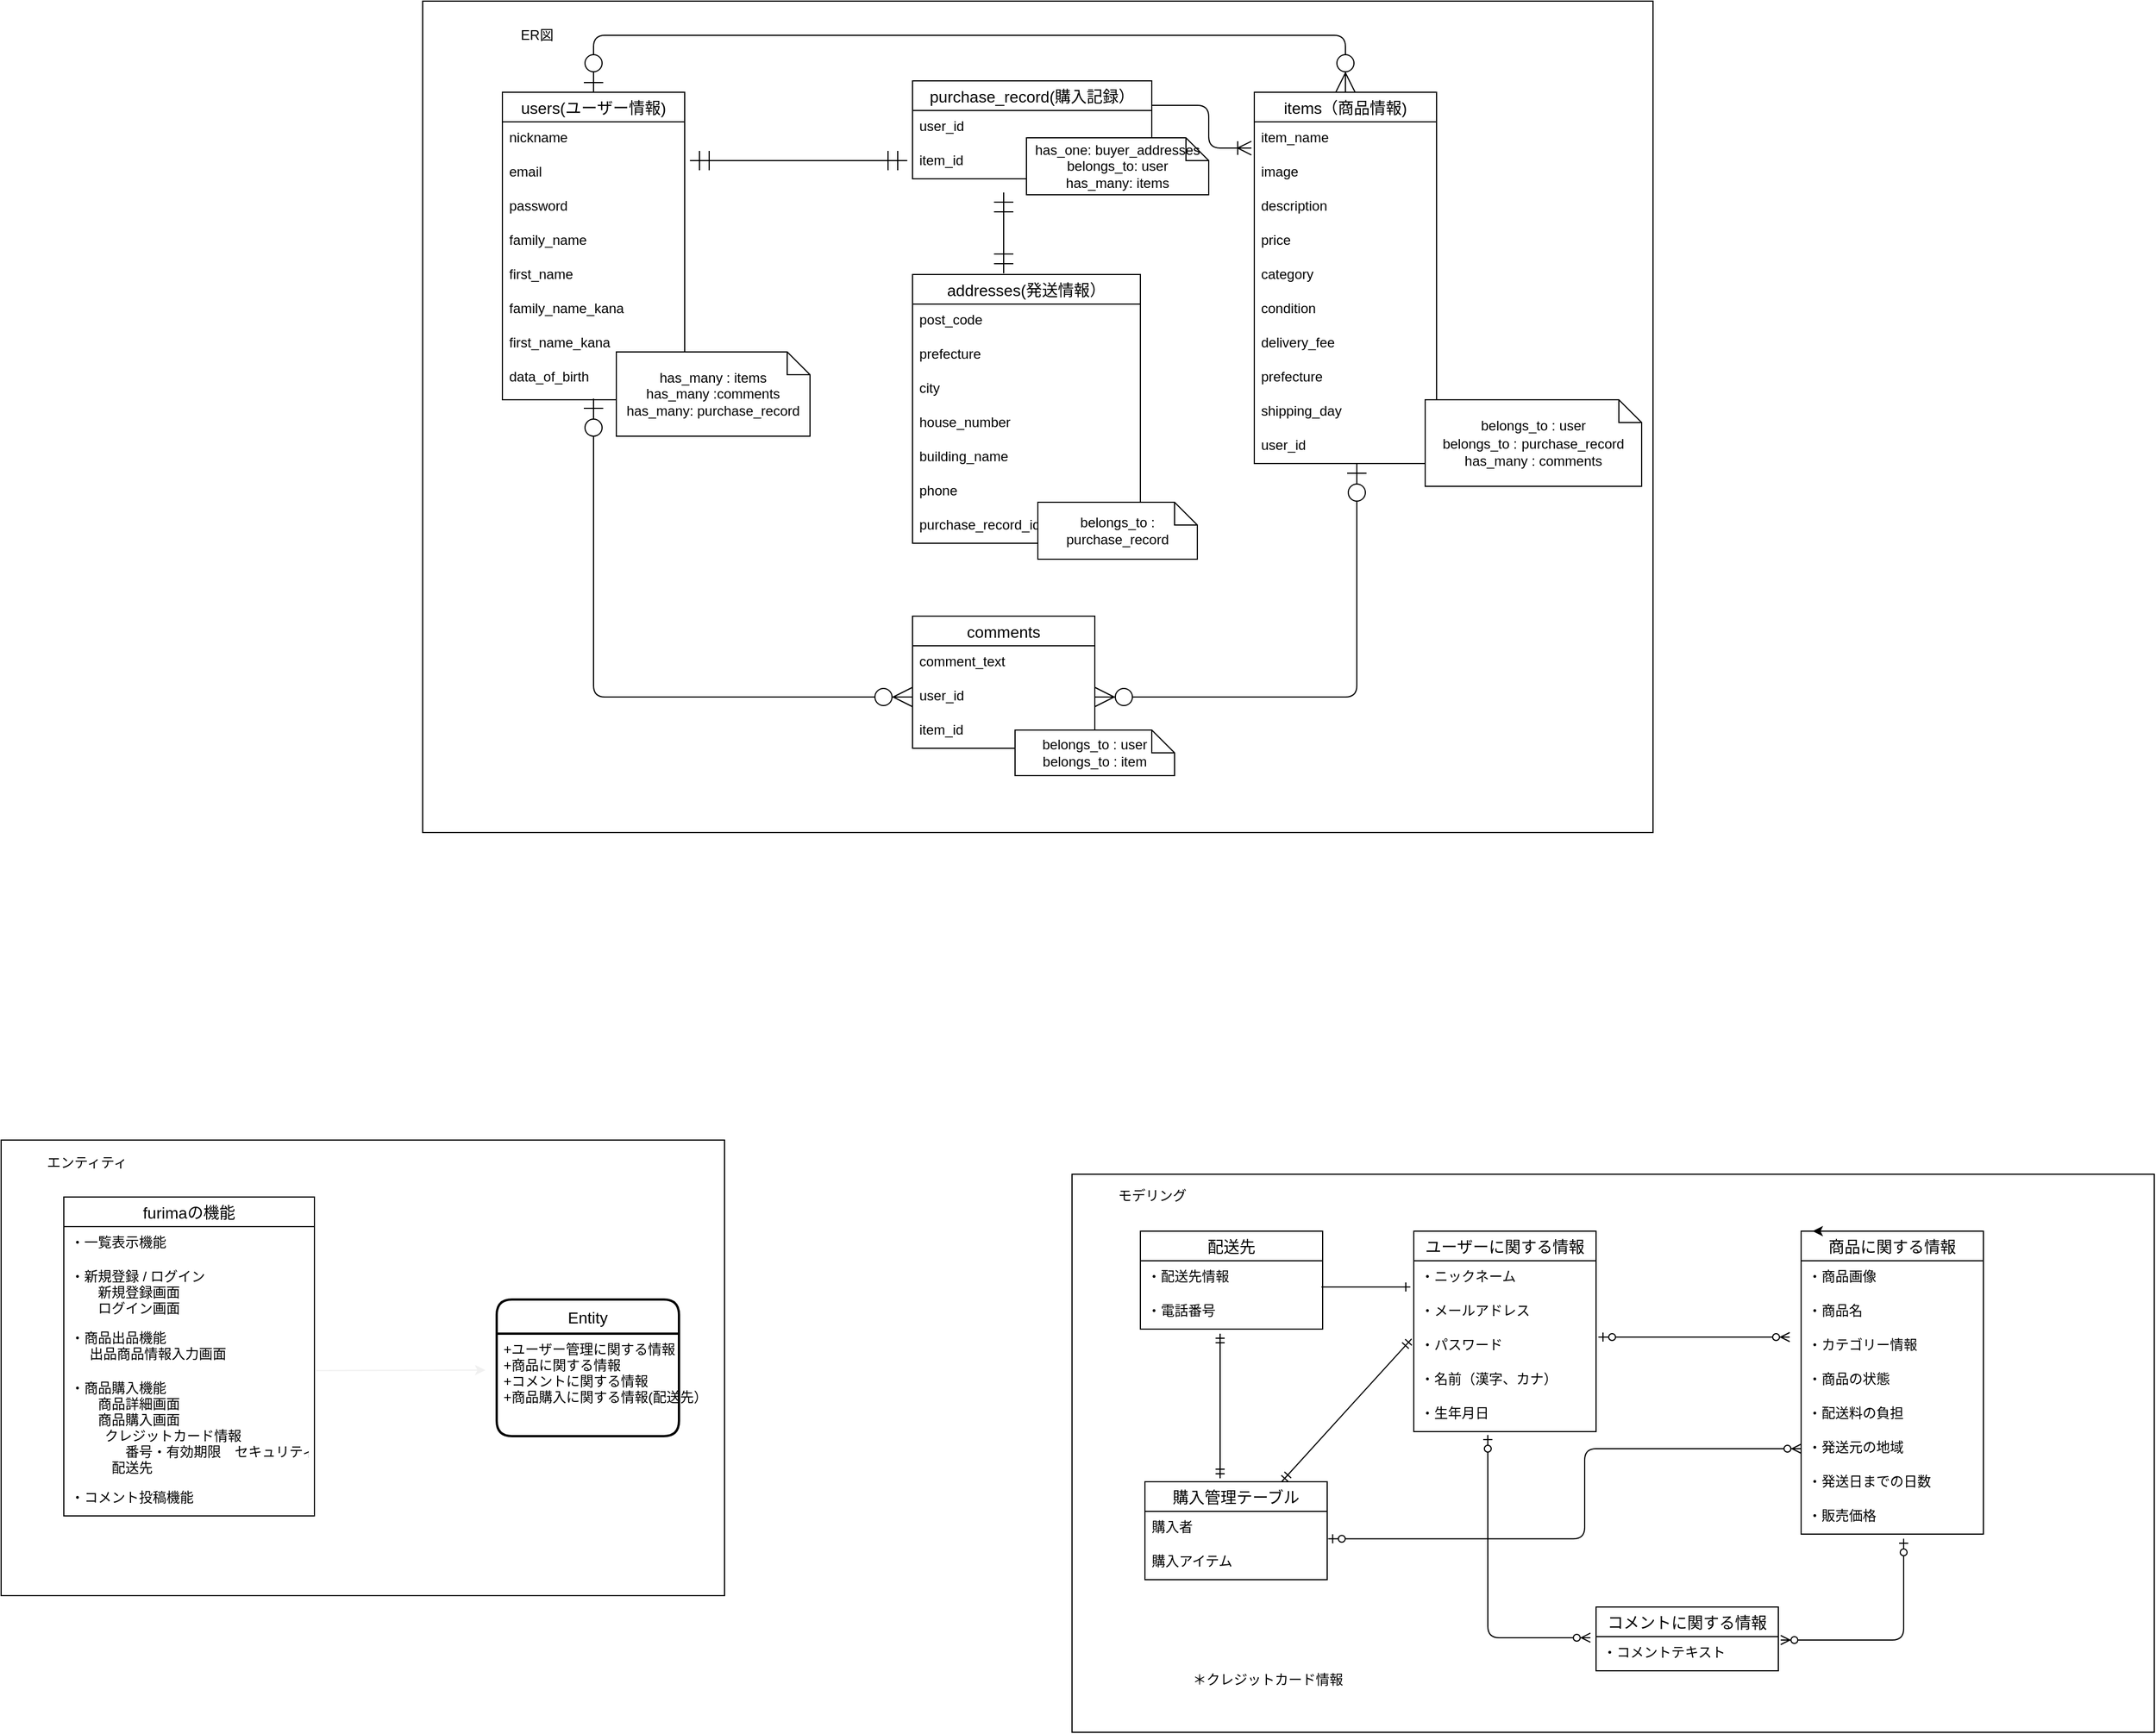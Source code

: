<mxfile>
    <diagram id="UsFEDCfRNy4zQHfbOZY-" name="ページ1">
        <mxGraphModel dx="1569" dy="661" grid="1" gridSize="10" guides="1" tooltips="1" connect="1" arrows="1" fold="1" page="1" pageScale="1" pageWidth="827" pageHeight="1169" math="0" shadow="0">
            <root>
                <mxCell id="0"/>
                <mxCell id="1" parent="0"/>
                <mxCell id="140" value="" style="group" vertex="1" connectable="0" parent="1">
                    <mxGeometry x="350" y="1270" width="950" height="490" as="geometry"/>
                </mxCell>
                <mxCell id="139" value="" style="whiteSpace=wrap;html=1;" vertex="1" parent="140">
                    <mxGeometry width="950" height="490" as="geometry"/>
                </mxCell>
                <mxCell id="92" value="ユーザーに関する情報" style="swimlane;fontStyle=0;childLayout=stackLayout;horizontal=1;startSize=26;horizontalStack=0;resizeParent=1;resizeParentMax=0;resizeLast=0;collapsible=1;marginBottom=0;align=center;fontSize=14;" vertex="1" parent="140">
                    <mxGeometry x="300" y="50" width="160" height="176" as="geometry"/>
                </mxCell>
                <mxCell id="116" value="・ニックネーム" style="text;strokeColor=none;fillColor=none;spacingLeft=4;spacingRight=4;overflow=hidden;rotatable=0;points=[[0,0.5],[1,0.5]];portConstraint=eastwest;fontSize=12;" vertex="1" parent="92">
                    <mxGeometry y="26" width="160" height="30" as="geometry"/>
                </mxCell>
                <mxCell id="94" value="・メールアドレス" style="text;strokeColor=none;fillColor=none;spacingLeft=4;spacingRight=4;overflow=hidden;rotatable=0;points=[[0,0.5],[1,0.5]];portConstraint=eastwest;fontSize=12;" vertex="1" parent="92">
                    <mxGeometry y="56" width="160" height="30" as="geometry"/>
                </mxCell>
                <mxCell id="96" value="・パスワード" style="text;strokeColor=none;fillColor=none;spacingLeft=4;spacingRight=4;overflow=hidden;rotatable=0;points=[[0,0.5],[1,0.5]];portConstraint=eastwest;fontSize=12;" vertex="1" parent="92">
                    <mxGeometry y="86" width="160" height="30" as="geometry"/>
                </mxCell>
                <mxCell id="93" value="・名前（漢字、カナ）" style="text;strokeColor=none;fillColor=none;spacingLeft=4;spacingRight=4;overflow=hidden;rotatable=0;points=[[0,0.5],[1,0.5]];portConstraint=eastwest;fontSize=12;" vertex="1" parent="92">
                    <mxGeometry y="116" width="160" height="30" as="geometry"/>
                </mxCell>
                <mxCell id="95" value="・生年月日" style="text;strokeColor=none;fillColor=none;spacingLeft=4;spacingRight=4;overflow=hidden;rotatable=0;points=[[0,0.5],[1,0.5]];portConstraint=eastwest;fontSize=12;" vertex="1" parent="92">
                    <mxGeometry y="146" width="160" height="30" as="geometry"/>
                </mxCell>
                <mxCell id="97" value="商品に関する情報" style="swimlane;fontStyle=0;childLayout=stackLayout;horizontal=1;startSize=26;horizontalStack=0;resizeParent=1;resizeParentMax=0;resizeLast=0;collapsible=1;marginBottom=0;align=center;fontSize=14;" vertex="1" parent="140">
                    <mxGeometry x="640" y="50" width="160" height="266" as="geometry"/>
                </mxCell>
                <mxCell id="98" value="・商品画像" style="text;strokeColor=none;fillColor=none;spacingLeft=4;spacingRight=4;overflow=hidden;rotatable=0;points=[[0,0.5],[1,0.5]];portConstraint=eastwest;fontSize=12;" vertex="1" parent="97">
                    <mxGeometry y="26" width="160" height="30" as="geometry"/>
                </mxCell>
                <mxCell id="100" value="・商品名" style="text;strokeColor=none;fillColor=none;spacingLeft=4;spacingRight=4;overflow=hidden;rotatable=0;points=[[0,0.5],[1,0.5]];portConstraint=eastwest;fontSize=12;" vertex="1" parent="97">
                    <mxGeometry y="56" width="160" height="30" as="geometry"/>
                </mxCell>
                <mxCell id="117" value="・カテゴリー情報" style="text;strokeColor=none;fillColor=none;spacingLeft=4;spacingRight=4;overflow=hidden;rotatable=0;points=[[0,0.5],[1,0.5]];portConstraint=eastwest;fontSize=12;" vertex="1" parent="97">
                    <mxGeometry y="86" width="160" height="30" as="geometry"/>
                </mxCell>
                <mxCell id="118" value="・商品の状態" style="text;strokeColor=none;fillColor=none;spacingLeft=4;spacingRight=4;overflow=hidden;rotatable=0;points=[[0,0.5],[1,0.5]];portConstraint=eastwest;fontSize=12;" vertex="1" parent="97">
                    <mxGeometry y="116" width="160" height="30" as="geometry"/>
                </mxCell>
                <mxCell id="119" value="・配送料の負担" style="text;strokeColor=none;fillColor=none;spacingLeft=4;spacingRight=4;overflow=hidden;rotatable=0;points=[[0,0.5],[1,0.5]];portConstraint=eastwest;fontSize=12;" vertex="1" parent="97">
                    <mxGeometry y="146" width="160" height="30" as="geometry"/>
                </mxCell>
                <mxCell id="120" value="・発送元の地域" style="text;strokeColor=none;fillColor=none;spacingLeft=4;spacingRight=4;overflow=hidden;rotatable=0;points=[[0,0.5],[1,0.5]];portConstraint=eastwest;fontSize=12;" vertex="1" parent="97">
                    <mxGeometry y="176" width="160" height="30" as="geometry"/>
                </mxCell>
                <mxCell id="121" value="・発送日までの日数" style="text;strokeColor=none;fillColor=none;spacingLeft=4;spacingRight=4;overflow=hidden;rotatable=0;points=[[0,0.5],[1,0.5]];portConstraint=eastwest;fontSize=12;" vertex="1" parent="97">
                    <mxGeometry y="206" width="160" height="30" as="geometry"/>
                </mxCell>
                <mxCell id="122" value="・販売価格" style="text;strokeColor=none;fillColor=none;spacingLeft=4;spacingRight=4;overflow=hidden;rotatable=0;points=[[0,0.5],[1,0.5]];portConstraint=eastwest;fontSize=12;" vertex="1" parent="97">
                    <mxGeometry y="236" width="160" height="30" as="geometry"/>
                </mxCell>
                <mxCell id="108" value="配送先" style="swimlane;fontStyle=0;childLayout=stackLayout;horizontal=1;startSize=26;horizontalStack=0;resizeParent=1;resizeParentMax=0;resizeLast=0;collapsible=1;marginBottom=0;align=center;fontSize=14;" vertex="1" parent="140">
                    <mxGeometry x="60" y="50" width="160" height="86" as="geometry"/>
                </mxCell>
                <mxCell id="110" value="・配送先情報" style="text;strokeColor=none;fillColor=none;spacingLeft=4;spacingRight=4;overflow=hidden;rotatable=0;points=[[0,0.5],[1,0.5]];portConstraint=eastwest;fontSize=12;" vertex="1" parent="108">
                    <mxGeometry y="26" width="160" height="30" as="geometry"/>
                </mxCell>
                <mxCell id="111" value="・電話番号" style="text;strokeColor=none;fillColor=none;spacingLeft=4;spacingRight=4;overflow=hidden;rotatable=0;points=[[0,0.5],[1,0.5]];portConstraint=eastwest;fontSize=12;" vertex="1" parent="108">
                    <mxGeometry y="56" width="160" height="30" as="geometry"/>
                </mxCell>
                <mxCell id="112" value="コメントに関する情報" style="swimlane;fontStyle=0;childLayout=stackLayout;horizontal=1;startSize=26;horizontalStack=0;resizeParent=1;resizeParentMax=0;resizeLast=0;collapsible=1;marginBottom=0;align=center;fontSize=14;" vertex="1" parent="140">
                    <mxGeometry x="460" y="380" width="160" height="56" as="geometry"/>
                </mxCell>
                <mxCell id="113" value="・コメントテキスト" style="text;strokeColor=none;fillColor=none;spacingLeft=4;spacingRight=4;overflow=hidden;rotatable=0;points=[[0,0.5],[1,0.5]];portConstraint=eastwest;fontSize=12;" vertex="1" parent="112">
                    <mxGeometry y="26" width="160" height="30" as="geometry"/>
                </mxCell>
                <mxCell id="124" style="edgeStyle=orthogonalEdgeStyle;rounded=0;orthogonalLoop=1;jettySize=auto;html=1;exitX=0.25;exitY=0;exitDx=0;exitDy=0;entryX=0.063;entryY=0;entryDx=0;entryDy=0;entryPerimeter=0;" edge="1" parent="140" source="97" target="97">
                    <mxGeometry relative="1" as="geometry"/>
                </mxCell>
                <mxCell id="127" value="" style="edgeStyle=entityRelationEdgeStyle;fontSize=12;html=1;endArrow=ERzeroToMany;startArrow=ERzeroToOne;exitX=1.013;exitY=0.233;exitDx=0;exitDy=0;exitPerimeter=0;" edge="1" parent="140" source="96">
                    <mxGeometry width="100" height="100" relative="1" as="geometry">
                        <mxPoint x="460" y="200" as="sourcePoint"/>
                        <mxPoint x="630" y="143" as="targetPoint"/>
                    </mxGeometry>
                </mxCell>
                <mxCell id="128" value="" style="edgeStyle=elbowEdgeStyle;fontSize=12;html=1;endArrow=ERzeroToMany;startArrow=ERzeroToOne;entryX=-0.031;entryY=0.033;entryDx=0;entryDy=0;entryPerimeter=0;exitX=0.406;exitY=1.1;exitDx=0;exitDy=0;exitPerimeter=0;" edge="1" parent="140" source="95" target="113">
                    <mxGeometry width="100" height="100" relative="1" as="geometry">
                        <mxPoint x="340" y="340" as="sourcePoint"/>
                        <mxPoint x="440" y="240" as="targetPoint"/>
                        <Array as="points">
                            <mxPoint x="365" y="370"/>
                        </Array>
                    </mxGeometry>
                </mxCell>
                <mxCell id="130" value="" style="edgeStyle=elbowEdgeStyle;fontSize=12;html=1;endArrow=ERzeroToMany;startArrow=ERzeroToOne;entryX=1.013;entryY=0.1;entryDx=0;entryDy=0;entryPerimeter=0;" edge="1" parent="140" target="113">
                    <mxGeometry width="100" height="100" relative="1" as="geometry">
                        <mxPoint x="730" y="320" as="sourcePoint"/>
                        <mxPoint x="760" y="340" as="targetPoint"/>
                        <Array as="points">
                            <mxPoint x="730" y="340"/>
                            <mxPoint x="740" y="360"/>
                        </Array>
                    </mxGeometry>
                </mxCell>
                <mxCell id="131" value="" style="edgeStyle=entityRelationEdgeStyle;fontSize=12;html=1;endArrow=ERone;endFill=1;entryX=-0.019;entryY=0.767;entryDx=0;entryDy=0;entryPerimeter=0;" edge="1" parent="140" target="116">
                    <mxGeometry width="100" height="100" relative="1" as="geometry">
                        <mxPoint x="219" y="99" as="sourcePoint"/>
                        <mxPoint x="290" y="100" as="targetPoint"/>
                    </mxGeometry>
                </mxCell>
                <mxCell id="137" value="モデリング" style="text;html=1;align=center;verticalAlign=middle;resizable=0;points=[];autosize=1;" vertex="1" parent="140">
                    <mxGeometry x="30" y="9" width="80" height="20" as="geometry"/>
                </mxCell>
                <mxCell id="109" value="＊クレジットカード情報" style="text;strokeColor=none;fillColor=none;spacingLeft=4;spacingRight=4;overflow=hidden;rotatable=0;points=[[0,0.5],[1,0.5]];portConstraint=eastwest;fontSize=12;" vertex="1" parent="140">
                    <mxGeometry x="100" y="430" width="160" height="30" as="geometry"/>
                </mxCell>
                <mxCell id="161" value="購入管理テーブル" style="swimlane;fontStyle=0;childLayout=stackLayout;horizontal=1;startSize=26;horizontalStack=0;resizeParent=1;resizeParentMax=0;resizeLast=0;collapsible=1;marginBottom=0;align=center;fontSize=14;" vertex="1" parent="140">
                    <mxGeometry x="64" y="270" width="160" height="86" as="geometry"/>
                </mxCell>
                <mxCell id="163" value="購入者&#10;&#10;" style="text;strokeColor=none;fillColor=none;spacingLeft=4;spacingRight=4;overflow=hidden;rotatable=0;points=[[0,0.5],[1,0.5]];portConstraint=eastwest;fontSize=12;" vertex="1" parent="161">
                    <mxGeometry y="26" width="160" height="30" as="geometry"/>
                </mxCell>
                <mxCell id="164" value="購入アイテム" style="text;strokeColor=none;fillColor=none;spacingLeft=4;spacingRight=4;overflow=hidden;rotatable=0;points=[[0,0.5],[1,0.5]];portConstraint=eastwest;fontSize=12;" vertex="1" parent="161">
                    <mxGeometry y="56" width="160" height="30" as="geometry"/>
                </mxCell>
                <mxCell id="172" value="" style="fontSize=12;html=1;endArrow=ERmandOne;startArrow=ERmandOne;" edge="1" parent="140">
                    <mxGeometry width="100" height="100" relative="1" as="geometry">
                        <mxPoint x="130" y="267" as="sourcePoint"/>
                        <mxPoint x="130" y="140" as="targetPoint"/>
                    </mxGeometry>
                </mxCell>
                <mxCell id="173" value="" style="fontSize=12;html=1;endArrow=ERmandOne;startArrow=ERmandOne;entryX=-0.012;entryY=0.285;entryDx=0;entryDy=0;entryPerimeter=0;exitX=0.75;exitY=0;exitDx=0;exitDy=0;" edge="1" parent="140" source="161" target="96">
                    <mxGeometry width="100" height="100" relative="1" as="geometry">
                        <mxPoint x="140" y="277" as="sourcePoint"/>
                        <mxPoint x="140" y="150" as="targetPoint"/>
                    </mxGeometry>
                </mxCell>
                <mxCell id="174" value="" style="edgeStyle=elbowEdgeStyle;fontSize=12;html=1;endArrow=ERzeroToMany;startArrow=ERzeroToOne;exitX=1.005;exitY=0.804;exitDx=0;exitDy=0;exitPerimeter=0;entryX=0;entryY=0.5;entryDx=0;entryDy=0;" edge="1" parent="140" source="163" target="120">
                    <mxGeometry width="100" height="100" relative="1" as="geometry">
                        <mxPoint x="270" y="282.01" as="sourcePoint"/>
                        <mxPoint x="360" y="460" as="targetPoint"/>
                        <Array as="points">
                            <mxPoint x="450" y="311"/>
                        </Array>
                    </mxGeometry>
                </mxCell>
                <mxCell id="142" value="" style="group" vertex="1" connectable="0" parent="1">
                    <mxGeometry x="-590" y="1240" width="635" height="400" as="geometry"/>
                </mxCell>
                <mxCell id="141" value="" style="whiteSpace=wrap;html=1;" vertex="1" parent="142">
                    <mxGeometry width="635" height="400" as="geometry"/>
                </mxCell>
                <mxCell id="82" value="furimaの機能" style="swimlane;fontStyle=0;childLayout=stackLayout;horizontal=1;startSize=26;horizontalStack=0;resizeParent=1;resizeParentMax=0;resizeLast=0;collapsible=1;marginBottom=0;align=center;fontSize=14;" vertex="1" parent="142">
                    <mxGeometry x="55" y="50" width="220" height="280" as="geometry"/>
                </mxCell>
                <mxCell id="101" value="・一覧表示機能" style="text;strokeColor=none;fillColor=none;spacingLeft=4;spacingRight=4;overflow=hidden;rotatable=0;points=[[0,0.5],[1,0.5]];portConstraint=eastwest;fontSize=12;" vertex="1" parent="82">
                    <mxGeometry y="26" width="220" height="30" as="geometry"/>
                </mxCell>
                <mxCell id="83" value="・新規登録 / ログイン&#10;　　新規登録画面&#10;　　ログイン画面" style="text;strokeColor=none;fillColor=none;spacingLeft=4;spacingRight=4;overflow=hidden;rotatable=0;points=[[0,0.5],[1,0.5]];portConstraint=eastwest;fontSize=12;" vertex="1" parent="82">
                    <mxGeometry y="56" width="220" height="54" as="geometry"/>
                </mxCell>
                <mxCell id="84" value="・商品出品機能&#10;     出品商品情報入力画面" style="text;strokeColor=none;fillColor=none;spacingLeft=4;spacingRight=4;overflow=hidden;rotatable=0;points=[[0,0.5],[1,0.5]];portConstraint=eastwest;fontSize=12;" vertex="1" parent="82">
                    <mxGeometry y="110" width="220" height="44" as="geometry"/>
                </mxCell>
                <mxCell id="85" value="・商品購入機能&#10;　　商品詳細画面&#10;　　商品購入画面&#10;         クレジットカード情報&#10;　　　　番号・有効期限　セキュリティコード&#10;　　　配送先" style="text;strokeColor=none;fillColor=none;spacingLeft=4;spacingRight=4;overflow=hidden;rotatable=0;points=[[0,0.5],[1,0.5]];portConstraint=eastwest;fontSize=12;" vertex="1" parent="82">
                    <mxGeometry y="154" width="220" height="96" as="geometry"/>
                </mxCell>
                <mxCell id="86" value="・コメント投稿機能" style="text;strokeColor=none;fillColor=none;spacingLeft=4;spacingRight=4;overflow=hidden;rotatable=0;points=[[0,0.5],[1,0.5]];portConstraint=eastwest;fontSize=12;" vertex="1" parent="82">
                    <mxGeometry y="250" width="220" height="30" as="geometry"/>
                </mxCell>
                <mxCell id="87" value="" style="endArrow=classic;html=1;strokeColor=#f0f0f0;exitX=1.006;exitY=-0.017;exitDx=0;exitDy=0;exitPerimeter=0;" edge="1" parent="142" source="85">
                    <mxGeometry width="50" height="50" relative="1" as="geometry">
                        <mxPoint x="395" y="120" as="sourcePoint"/>
                        <mxPoint x="425" y="202" as="targetPoint"/>
                    </mxGeometry>
                </mxCell>
                <mxCell id="106" value="Entity" style="swimlane;childLayout=stackLayout;horizontal=1;startSize=30;horizontalStack=0;rounded=1;fontSize=14;fontStyle=0;strokeWidth=2;resizeParent=0;resizeLast=1;shadow=0;dashed=0;align=center;" vertex="1" parent="142">
                    <mxGeometry x="435" y="140" width="160" height="120" as="geometry"/>
                </mxCell>
                <mxCell id="107" value="+ユーザー管理に関する情報&#10;+商品に関する情報&#10;+コメントに関する情報&#10;+商品購入に関する情報(配送先）&#10;" style="align=left;strokeColor=none;fillColor=none;spacingLeft=4;fontSize=12;verticalAlign=top;resizable=0;rotatable=0;part=1;" vertex="1" parent="106">
                    <mxGeometry y="30" width="160" height="90" as="geometry"/>
                </mxCell>
                <mxCell id="136" value="エンティティ" style="text;html=1;align=center;verticalAlign=middle;resizable=0;points=[];autosize=1;" vertex="1" parent="142">
                    <mxGeometry x="30" y="10" width="90" height="20" as="geometry"/>
                </mxCell>
                <mxCell id="159" value="" style="group" vertex="1" connectable="0" parent="1">
                    <mxGeometry x="-200" y="240" width="1060" height="730" as="geometry"/>
                </mxCell>
                <mxCell id="158" value="" style="whiteSpace=wrap;html=1;" vertex="1" parent="159">
                    <mxGeometry x="-20" width="1080" height="730" as="geometry"/>
                </mxCell>
                <mxCell id="47" value="users(ユーザー情報)" style="swimlane;fontStyle=0;childLayout=stackLayout;horizontal=1;startSize=26;horizontalStack=0;resizeParent=1;resizeParentMax=0;resizeLast=0;collapsible=1;marginBottom=0;align=center;fontSize=14;" vertex="1" parent="159">
                    <mxGeometry x="50" y="80" width="160" height="270" as="geometry">
                        <mxRectangle x="90" y="160" width="50" height="26" as="alternateBounds"/>
                    </mxGeometry>
                </mxCell>
                <mxCell id="49" value="nickname" style="text;strokeColor=none;fillColor=none;spacingLeft=4;spacingRight=4;overflow=hidden;rotatable=0;points=[[0,0.5],[1,0.5]];portConstraint=eastwest;fontSize=12;" vertex="1" parent="47">
                    <mxGeometry y="26" width="160" height="30" as="geometry"/>
                </mxCell>
                <mxCell id="50" value="email" style="text;strokeColor=none;fillColor=none;spacingLeft=4;spacingRight=4;overflow=hidden;rotatable=0;points=[[0,0.5],[1,0.5]];portConstraint=eastwest;fontSize=12;" vertex="1" parent="47">
                    <mxGeometry y="56" width="160" height="30" as="geometry"/>
                </mxCell>
                <mxCell id="51" value="password" style="text;strokeColor=none;fillColor=none;spacingLeft=4;spacingRight=4;overflow=hidden;rotatable=0;points=[[0,0.5],[1,0.5]];portConstraint=eastwest;fontSize=12;" vertex="1" parent="47">
                    <mxGeometry y="86" width="160" height="30" as="geometry"/>
                </mxCell>
                <mxCell id="48" value="family_name" style="text;strokeColor=none;fillColor=none;spacingLeft=4;spacingRight=4;overflow=hidden;rotatable=0;points=[[0,0.5],[1,0.5]];portConstraint=eastwest;fontSize=12;" vertex="1" parent="47">
                    <mxGeometry y="116" width="160" height="30" as="geometry"/>
                </mxCell>
                <mxCell id="153" value="first_name" style="text;strokeColor=none;fillColor=none;spacingLeft=4;spacingRight=4;overflow=hidden;rotatable=0;points=[[0,0.5],[1,0.5]];portConstraint=eastwest;fontSize=12;" vertex="1" parent="47">
                    <mxGeometry y="146" width="160" height="30" as="geometry"/>
                </mxCell>
                <mxCell id="143" value="family_name_kana" style="text;strokeColor=none;fillColor=none;spacingLeft=4;spacingRight=4;overflow=hidden;rotatable=0;points=[[0,0.5],[1,0.5]];portConstraint=eastwest;fontSize=12;" vertex="1" parent="47">
                    <mxGeometry y="176" width="160" height="30" as="geometry"/>
                </mxCell>
                <mxCell id="154" value="first_name_kana" style="text;strokeColor=none;fillColor=none;spacingLeft=4;spacingRight=4;overflow=hidden;rotatable=0;points=[[0,0.5],[1,0.5]];portConstraint=eastwest;fontSize=12;" vertex="1" parent="47">
                    <mxGeometry y="206" width="160" height="30" as="geometry"/>
                </mxCell>
                <mxCell id="52" value="data_of_birth" style="text;strokeColor=none;fillColor=none;spacingLeft=4;spacingRight=4;overflow=hidden;rotatable=0;points=[[0,0.5],[1,0.5]];portConstraint=eastwest;fontSize=12;" vertex="1" parent="47">
                    <mxGeometry y="236" width="160" height="34" as="geometry"/>
                </mxCell>
                <mxCell id="53" value="items（商品情報)" style="swimlane;fontStyle=0;childLayout=stackLayout;horizontal=1;startSize=26;horizontalStack=0;resizeParent=1;resizeParentMax=0;resizeLast=0;collapsible=1;marginBottom=0;align=center;fontSize=14;" vertex="1" parent="159">
                    <mxGeometry x="710" y="80" width="160" height="326" as="geometry"/>
                </mxCell>
                <mxCell id="54" value="item_name" style="text;strokeColor=none;fillColor=none;spacingLeft=4;spacingRight=4;overflow=hidden;rotatable=0;points=[[0,0.5],[1,0.5]];portConstraint=eastwest;fontSize=12;" vertex="1" parent="53">
                    <mxGeometry y="26" width="160" height="30" as="geometry"/>
                </mxCell>
                <mxCell id="55" value="image" style="text;strokeColor=none;fillColor=none;spacingLeft=4;spacingRight=4;overflow=hidden;rotatable=0;points=[[0,0.5],[1,0.5]];portConstraint=eastwest;fontSize=12;" vertex="1" parent="53">
                    <mxGeometry y="56" width="160" height="30" as="geometry"/>
                </mxCell>
                <mxCell id="56" value="description" style="text;strokeColor=none;fillColor=none;spacingLeft=4;spacingRight=4;overflow=hidden;rotatable=0;points=[[0,0.5],[1,0.5]];portConstraint=eastwest;fontSize=12;" vertex="1" parent="53">
                    <mxGeometry y="86" width="160" height="30" as="geometry"/>
                </mxCell>
                <mxCell id="57" value="price" style="text;strokeColor=none;fillColor=none;spacingLeft=4;spacingRight=4;overflow=hidden;rotatable=0;points=[[0,0.5],[1,0.5]];portConstraint=eastwest;fontSize=12;" vertex="1" parent="53">
                    <mxGeometry y="116" width="160" height="30" as="geometry"/>
                </mxCell>
                <mxCell id="58" value="category" style="text;strokeColor=none;fillColor=none;spacingLeft=4;spacingRight=4;overflow=hidden;rotatable=0;points=[[0,0.5],[1,0.5]];portConstraint=eastwest;fontSize=12;" vertex="1" parent="53">
                    <mxGeometry y="146" width="160" height="30" as="geometry"/>
                </mxCell>
                <mxCell id="59" value="condition" style="text;strokeColor=none;fillColor=none;spacingLeft=4;spacingRight=4;overflow=hidden;rotatable=0;points=[[0,0.5],[1,0.5]];portConstraint=eastwest;fontSize=12;" vertex="1" parent="53">
                    <mxGeometry y="176" width="160" height="30" as="geometry"/>
                </mxCell>
                <mxCell id="60" value="delivery_fee" style="text;strokeColor=none;fillColor=none;spacingLeft=4;spacingRight=4;overflow=hidden;rotatable=0;points=[[0,0.5],[1,0.5]];portConstraint=eastwest;fontSize=12;" vertex="1" parent="53">
                    <mxGeometry y="206" width="160" height="30" as="geometry"/>
                </mxCell>
                <mxCell id="61" value="prefecture" style="text;strokeColor=none;fillColor=none;spacingLeft=4;spacingRight=4;overflow=hidden;rotatable=0;points=[[0,0.5],[1,0.5]];portConstraint=eastwest;fontSize=12;" vertex="1" parent="53">
                    <mxGeometry y="236" width="160" height="30" as="geometry"/>
                </mxCell>
                <mxCell id="62" value="shipping_day" style="text;strokeColor=none;fillColor=none;spacingLeft=4;spacingRight=4;overflow=hidden;rotatable=0;points=[[0,0.5],[1,0.5]];portConstraint=eastwest;fontSize=12;" vertex="1" parent="53">
                    <mxGeometry y="266" width="160" height="30" as="geometry"/>
                </mxCell>
                <mxCell id="63" value="user_id" style="text;strokeColor=none;fillColor=none;spacingLeft=4;spacingRight=4;overflow=hidden;rotatable=0;points=[[0,0.5],[1,0.5]];portConstraint=eastwest;fontSize=12;" vertex="1" parent="53">
                    <mxGeometry y="296" width="160" height="30" as="geometry"/>
                </mxCell>
                <mxCell id="68" value="" style="edgeStyle=elbowEdgeStyle;fontSize=12;html=1;endArrow=ERzeroToMany;startArrow=ERzeroToOne;strokeWidth=1;endSize=15;startSize=15;entryX=0.5;entryY=0;entryDx=0;entryDy=0;exitX=0.5;exitY=0;exitDx=0;exitDy=0;" edge="1" parent="159" source="47" target="53">
                    <mxGeometry width="100" height="100" relative="1" as="geometry">
                        <mxPoint x="490" y="180" as="sourcePoint"/>
                        <mxPoint x="706" y="190" as="targetPoint"/>
                        <Array as="points">
                            <mxPoint x="450" y="30"/>
                        </Array>
                    </mxGeometry>
                </mxCell>
                <mxCell id="69" value="" style="fontSize=12;html=1;endArrow=ERzeroToMany;startArrow=ERzeroToOne;strokeWidth=1;edgeStyle=elbowEdgeStyle;endSize=15;startSize=15;entryX=0;entryY=0.5;entryDx=0;entryDy=0;exitX=0.5;exitY=0.971;exitDx=0;exitDy=0;exitPerimeter=0;" edge="1" parent="159" target="66" source="52">
                    <mxGeometry width="100" height="100" relative="1" as="geometry">
                        <mxPoint x="390" y="310" as="sourcePoint"/>
                        <mxPoint x="470" y="568" as="targetPoint"/>
                        <Array as="points">
                            <mxPoint x="130" y="520"/>
                            <mxPoint x="390" y="318"/>
                        </Array>
                    </mxGeometry>
                </mxCell>
                <mxCell id="70" value="" style="edgeStyle=elbowEdgeStyle;fontSize=12;html=1;endArrow=ERzeroToMany;startArrow=ERzeroToOne;strokeWidth=1;entryX=1;entryY=0.5;entryDx=0;entryDy=0;endSize=15;startSize=15;" edge="1" parent="159" source="63" target="66">
                    <mxGeometry width="100" height="100" relative="1" as="geometry">
                        <mxPoint x="810" y="450" as="sourcePoint"/>
                        <mxPoint x="700" y="550" as="targetPoint"/>
                        <Array as="points">
                            <mxPoint x="800" y="510"/>
                        </Array>
                    </mxGeometry>
                </mxCell>
                <mxCell id="102" value="has_many : items&lt;br&gt;has_many :comments&lt;br&gt;has_many: purchase_record" style="shape=note;size=20;whiteSpace=wrap;html=1;" vertex="1" parent="159">
                    <mxGeometry x="150" y="308" width="170" height="74" as="geometry"/>
                </mxCell>
                <mxCell id="103" value="belongs_to : user&lt;br&gt;belongs_to :&lt;span style=&quot;font-size: 14px&quot;&gt;&amp;nbsp;&lt;/span&gt;&lt;font style=&quot;font-size: 12px&quot;&gt;purchase_record&lt;/font&gt;&lt;br&gt;has_many : comments" style="shape=note;size=20;whiteSpace=wrap;html=1;" vertex="1" parent="159">
                    <mxGeometry x="860" y="350" width="190" height="76" as="geometry"/>
                </mxCell>
                <mxCell id="132" value="addresses(発送情報）" style="swimlane;fontStyle=0;childLayout=stackLayout;horizontal=1;startSize=26;horizontalStack=0;resizeParent=1;resizeParentMax=0;resizeLast=0;collapsible=1;marginBottom=0;align=center;fontSize=14;" vertex="1" parent="159">
                    <mxGeometry x="410" y="240" width="200" height="236" as="geometry">
                        <mxRectangle x="60" y="100" width="70" height="26" as="alternateBounds"/>
                    </mxGeometry>
                </mxCell>
                <mxCell id="145" value="post_code" style="text;strokeColor=none;fillColor=none;spacingLeft=4;spacingRight=4;overflow=hidden;rotatable=0;points=[[0,0.5],[1,0.5]];portConstraint=eastwest;fontSize=12;" vertex="1" parent="132">
                    <mxGeometry y="26" width="200" height="30" as="geometry"/>
                </mxCell>
                <mxCell id="134" value="prefecture" style="text;strokeColor=none;fillColor=none;spacingLeft=4;spacingRight=4;overflow=hidden;rotatable=0;points=[[0,0.5],[1,0.5]];portConstraint=eastwest;fontSize=12;" vertex="1" parent="132">
                    <mxGeometry y="56" width="200" height="30" as="geometry"/>
                </mxCell>
                <mxCell id="147" value="city" style="text;strokeColor=none;fillColor=none;spacingLeft=4;spacingRight=4;overflow=hidden;rotatable=0;points=[[0,0.5],[1,0.5]];portConstraint=eastwest;fontSize=12;" vertex="1" parent="132">
                    <mxGeometry y="86" width="200" height="30" as="geometry"/>
                </mxCell>
                <mxCell id="148" value="house_number" style="text;strokeColor=none;fillColor=none;spacingLeft=4;spacingRight=4;overflow=hidden;rotatable=0;points=[[0,0.5],[1,0.5]];portConstraint=eastwest;fontSize=12;" vertex="1" parent="132">
                    <mxGeometry y="116" width="200" height="30" as="geometry"/>
                </mxCell>
                <mxCell id="150" value="building_name" style="text;strokeColor=none;fillColor=none;spacingLeft=4;spacingRight=4;overflow=hidden;rotatable=0;points=[[0,0.5],[1,0.5]];portConstraint=eastwest;fontSize=12;" vertex="1" parent="132">
                    <mxGeometry y="146" width="200" height="30" as="geometry"/>
                </mxCell>
                <mxCell id="152" value="phone" style="text;strokeColor=none;fillColor=none;spacingLeft=4;spacingRight=4;overflow=hidden;rotatable=0;points=[[0,0.5],[1,0.5]];portConstraint=eastwest;fontSize=12;" vertex="1" parent="132">
                    <mxGeometry y="176" width="200" height="30" as="geometry"/>
                </mxCell>
                <mxCell id="160" value="purchase_record_id" style="text;strokeColor=none;fillColor=none;spacingLeft=4;spacingRight=4;overflow=hidden;rotatable=0;points=[[0,0.5],[1,0.5]];portConstraint=eastwest;fontSize=12;" vertex="1" parent="132">
                    <mxGeometry y="206" width="200" height="30" as="geometry"/>
                </mxCell>
                <mxCell id="138" value="ER図" style="text;html=1;align=center;verticalAlign=middle;resizable=0;points=[];autosize=1;" vertex="1" parent="159">
                    <mxGeometry x="60" y="20" width="40" height="20" as="geometry"/>
                </mxCell>
                <mxCell id="155" value="belongs_to : purchase_record" style="shape=note;size=20;whiteSpace=wrap;html=1;" vertex="1" parent="159">
                    <mxGeometry x="520" y="440" width="140" height="50" as="geometry"/>
                </mxCell>
                <mxCell id="64" value="comments" style="swimlane;fontStyle=0;childLayout=stackLayout;horizontal=1;startSize=26;horizontalStack=0;resizeParent=1;resizeParentMax=0;resizeLast=0;collapsible=1;marginBottom=0;align=center;fontSize=14;" vertex="1" parent="159">
                    <mxGeometry x="410" y="540" width="160" height="116" as="geometry"/>
                </mxCell>
                <mxCell id="65" value="comment_text" style="text;strokeColor=none;fillColor=none;spacingLeft=4;spacingRight=4;overflow=hidden;rotatable=0;points=[[0,0.5],[1,0.5]];portConstraint=eastwest;fontSize=12;" vertex="1" parent="64">
                    <mxGeometry y="26" width="160" height="30" as="geometry"/>
                </mxCell>
                <mxCell id="66" value="user_id" style="text;strokeColor=none;fillColor=none;spacingLeft=4;spacingRight=4;overflow=hidden;rotatable=0;points=[[0,0.5],[1,0.5]];portConstraint=eastwest;fontSize=12;" vertex="1" parent="64">
                    <mxGeometry y="56" width="160" height="30" as="geometry"/>
                </mxCell>
                <mxCell id="67" value="item_id" style="text;strokeColor=none;fillColor=none;spacingLeft=4;spacingRight=4;overflow=hidden;rotatable=0;points=[[0,0.5],[1,0.5]];portConstraint=eastwest;fontSize=12;" vertex="1" parent="64">
                    <mxGeometry y="86" width="160" height="30" as="geometry"/>
                </mxCell>
                <mxCell id="105" value="belongs_to : user&lt;br&gt;belongs_to : item" style="shape=note;size=20;whiteSpace=wrap;html=1;" vertex="1" parent="159">
                    <mxGeometry x="500" y="640" width="140" height="40" as="geometry"/>
                </mxCell>
                <mxCell id="165" value="purchase_record(購入記録）" style="swimlane;fontStyle=0;childLayout=stackLayout;horizontal=1;startSize=26;horizontalStack=0;resizeParent=1;resizeParentMax=0;resizeLast=0;collapsible=1;marginBottom=0;align=center;fontSize=14;" vertex="1" parent="159">
                    <mxGeometry x="410" y="70" width="210" height="86" as="geometry"/>
                </mxCell>
                <mxCell id="166" value="user_id" style="text;strokeColor=none;fillColor=none;spacingLeft=4;spacingRight=4;overflow=hidden;rotatable=0;points=[[0,0.5],[1,0.5]];portConstraint=eastwest;fontSize=12;" vertex="1" parent="165">
                    <mxGeometry y="26" width="210" height="30" as="geometry"/>
                </mxCell>
                <mxCell id="167" value="item_id" style="text;strokeColor=none;fillColor=none;spacingLeft=4;spacingRight=4;overflow=hidden;rotatable=0;points=[[0,0.5],[1,0.5]];portConstraint=eastwest;fontSize=12;" vertex="1" parent="165">
                    <mxGeometry y="56" width="210" height="30" as="geometry"/>
                </mxCell>
                <mxCell id="170" value="" style="edgeStyle=entityRelationEdgeStyle;fontSize=12;html=1;endArrow=ERmandOne;startArrow=ERmandOne;endSize=15;startSize=15;entryX=1;entryY=0.5;entryDx=0;entryDy=0;" edge="1" parent="159">
                    <mxGeometry width="100" height="100" relative="1" as="geometry">
                        <mxPoint x="380" y="140" as="sourcePoint"/>
                        <mxPoint x="240" y="140" as="targetPoint"/>
                    </mxGeometry>
                </mxCell>
                <mxCell id="169" value="" style="fontSize=12;html=1;endArrow=ERmandOne;startArrow=ERmandOne;endSize=15;startSize=15;" edge="1" parent="159">
                    <mxGeometry width="100" height="100" relative="1" as="geometry">
                        <mxPoint x="490" y="239" as="sourcePoint"/>
                        <mxPoint x="490" y="168" as="targetPoint"/>
                    </mxGeometry>
                </mxCell>
                <mxCell id="171" value="has_one: buyer_addresses&lt;br&gt;belongs_to: user&lt;br&gt;has_many: items" style="shape=note;size=20;whiteSpace=wrap;html=1;" vertex="1" parent="159">
                    <mxGeometry x="510" y="120" width="160" height="50" as="geometry"/>
                </mxCell>
                <mxCell id="180" value="" style="edgeStyle=orthogonalEdgeStyle;fontSize=12;html=1;endArrow=ERoneToMany;exitX=1;exitY=0.25;exitDx=0;exitDy=0;entryX=-0.016;entryY=0.767;entryDx=0;entryDy=0;entryPerimeter=0;endSize=10;startSize=10;" edge="1" parent="159" source="165" target="54">
                    <mxGeometry width="100" height="100" relative="1" as="geometry">
                        <mxPoint x="590" y="130" as="sourcePoint"/>
                        <mxPoint x="690" y="30" as="targetPoint"/>
                        <Array as="points">
                            <mxPoint x="670" y="92"/>
                            <mxPoint x="670" y="129"/>
                        </Array>
                    </mxGeometry>
                </mxCell>
            </root>
        </mxGraphModel>
    </diagram>
</mxfile>